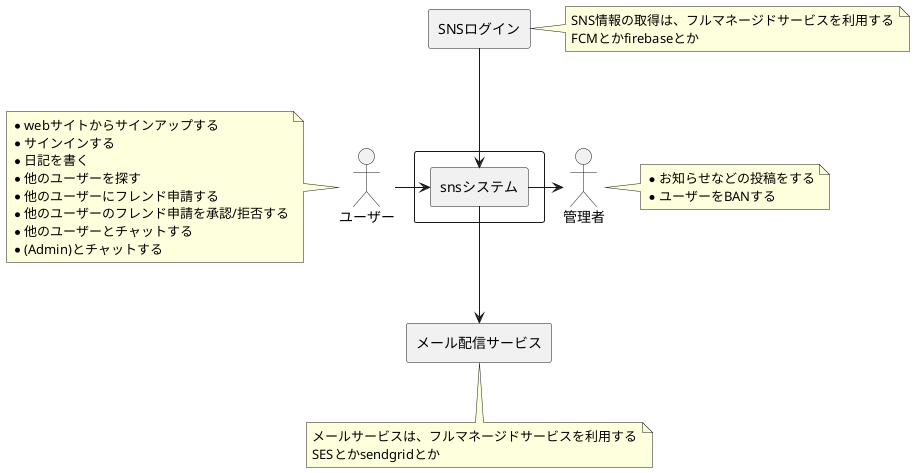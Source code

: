 @startuml
'https://plantuml.com/use-case-diagram

:管理者: as Admin
:ユーザー: as User

rectangle {
    rectangle snsシステム as System {
    }
}

rectangle メール配信サービス as MailService
rectangle SNSログイン as FireBase

FireBase --> System
User -> System
System -> Admin
System -down-> MailService


note right of Admin
* お知らせなどの投稿をする
* ユーザーをBANする
end note


note left of (User)
* webサイトからサインアップする
* サインインする
* 日記を書く
* 他のユーザーを探す
* 他のユーザーにフレンド申請する
* 他のユーザーのフレンド申請を承認/拒否する
* 他のユーザーとチャットする
* (Admin)とチャットする
end note

note bottom of MailService
メールサービスは、フルマネージドサービスを利用する
SESとかsendgridとか
end note

note right of FireBase
SNS情報の取得は、フルマネージドサービスを利用する
FCMとかfirebaseとか
end note

@enduml
